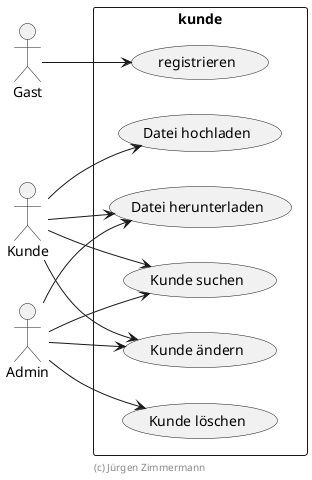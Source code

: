 ' Copyright (C) 2019 - present Juergen Zimmermann, Hochschule Karlsruhe
'
' This program is free software: you can redistribute it and/or modify
' it under the terms of the GNU General Public License as published by
' the Free Software Foundation, either version 3 of the License, or
' (at your option) any later version.
'
' This program is distributed in the hope that it will be useful,
' but WITHOUT ANY WARRANTY; without even the implied warranty of
' MERCHANTABILITY or FITNESS FOR A PARTICULAR PURPOSE.  See the
' GNU General Public License for more details.
'
' You should have received a copy of the GNU General Public License
' along with this program.  If not, see <http://www.gnu.org/licenses/>.
@startuml Use Cases

left to right direction
skinparam packageStyle rect
skinparam componentStyle uml2

actor Gast
actor Kunde
actor Admin

rectangle kunde {
    Gast --> (registrieren)
    Kunde --> (Kunde suchen)
    Kunde --> (Kunde ändern)
    Kunde --> (Datei herunterladen)
    Kunde --> (Datei hochladen)
    Admin --> (Kunde suchen)
    Admin --> (Kunde ändern)
    Admin --> (Kunde löschen)
    Admin --> (Datei herunterladen)
}

footer (c) Jürgen Zimmermann

@enduml
